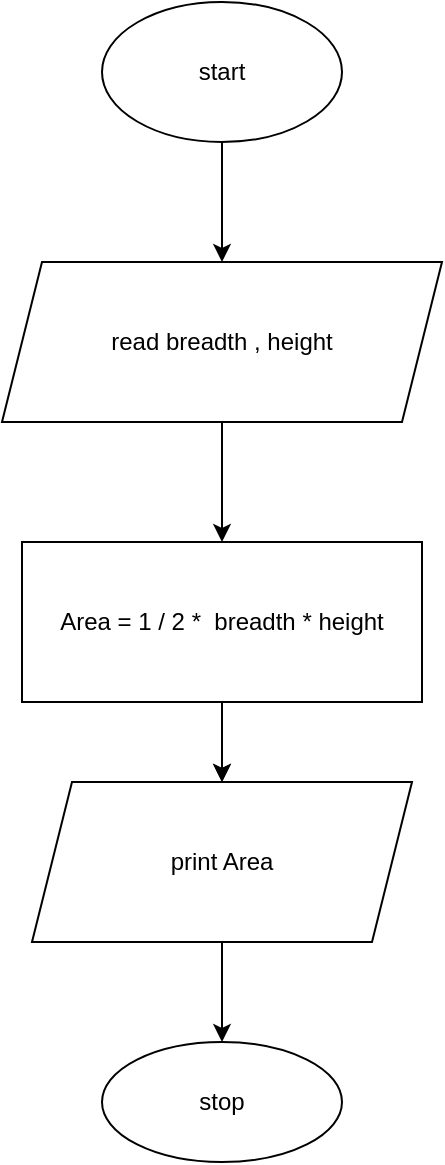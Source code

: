 <mxfile version="16.1.2" type="device"><diagram id="EIHOe97BjLK0_dcVlv6M" name="Page-1"><mxGraphModel dx="-6290" dy="641" grid="1" gridSize="10" guides="1" tooltips="1" connect="1" arrows="1" fold="1" page="1" pageScale="1" pageWidth="850" pageHeight="1100" math="0" shadow="0"><root><mxCell id="0"/><mxCell id="1" parent="0"/><mxCell id="cA56MGXJ4r8og92Vmkev-1" style="edgeStyle=orthogonalEdgeStyle;rounded=0;orthogonalLoop=1;jettySize=auto;html=1;entryX=0.5;entryY=0;entryDx=0;entryDy=0;" edge="1" parent="1" source="cA56MGXJ4r8og92Vmkev-2" target="cA56MGXJ4r8og92Vmkev-4"><mxGeometry relative="1" as="geometry"/></mxCell><mxCell id="cA56MGXJ4r8og92Vmkev-2" value="start" style="ellipse;whiteSpace=wrap;html=1;" vertex="1" parent="1"><mxGeometry x="7260" y="230" width="120" height="70" as="geometry"/></mxCell><mxCell id="cA56MGXJ4r8og92Vmkev-3" style="edgeStyle=orthogonalEdgeStyle;rounded=0;orthogonalLoop=1;jettySize=auto;html=1;entryX=0.5;entryY=0;entryDx=0;entryDy=0;" edge="1" parent="1" source="cA56MGXJ4r8og92Vmkev-4" target="cA56MGXJ4r8og92Vmkev-7"><mxGeometry relative="1" as="geometry"/></mxCell><mxCell id="cA56MGXJ4r8og92Vmkev-4" value="read breadth , height" style="shape=parallelogram;perimeter=parallelogramPerimeter;whiteSpace=wrap;html=1;fixedSize=1;" vertex="1" parent="1"><mxGeometry x="7210" y="360" width="220" height="80" as="geometry"/></mxCell><mxCell id="cA56MGXJ4r8og92Vmkev-5" style="edgeStyle=orthogonalEdgeStyle;rounded=0;orthogonalLoop=1;jettySize=auto;html=1;entryX=0.5;entryY=0;entryDx=0;entryDy=0;" edge="1" parent="1" source="cA56MGXJ4r8og92Vmkev-7" target="cA56MGXJ4r8og92Vmkev-9"><mxGeometry relative="1" as="geometry"/></mxCell><mxCell id="cA56MGXJ4r8og92Vmkev-6" value="" style="edgeStyle=orthogonalEdgeStyle;rounded=0;orthogonalLoop=1;jettySize=auto;html=1;" edge="1" parent="1" source="cA56MGXJ4r8og92Vmkev-7" target="cA56MGXJ4r8og92Vmkev-9"><mxGeometry relative="1" as="geometry"/></mxCell><mxCell id="cA56MGXJ4r8og92Vmkev-7" value="Area = 1 / 2 *&amp;nbsp; breadth * height" style="rounded=0;whiteSpace=wrap;html=1;" vertex="1" parent="1"><mxGeometry x="7220" y="500" width="200" height="80" as="geometry"/></mxCell><mxCell id="cA56MGXJ4r8og92Vmkev-8" style="edgeStyle=orthogonalEdgeStyle;rounded=0;orthogonalLoop=1;jettySize=auto;html=1;entryX=0.5;entryY=0;entryDx=0;entryDy=0;" edge="1" parent="1" source="cA56MGXJ4r8og92Vmkev-9" target="cA56MGXJ4r8og92Vmkev-10"><mxGeometry relative="1" as="geometry"/></mxCell><mxCell id="cA56MGXJ4r8og92Vmkev-9" value="print Area" style="shape=parallelogram;perimeter=parallelogramPerimeter;whiteSpace=wrap;html=1;fixedSize=1;" vertex="1" parent="1"><mxGeometry x="7225" y="620" width="190" height="80" as="geometry"/></mxCell><mxCell id="cA56MGXJ4r8og92Vmkev-10" value="stop" style="ellipse;whiteSpace=wrap;html=1;" vertex="1" parent="1"><mxGeometry x="7260" y="750" width="120" height="60" as="geometry"/></mxCell></root></mxGraphModel></diagram></mxfile>